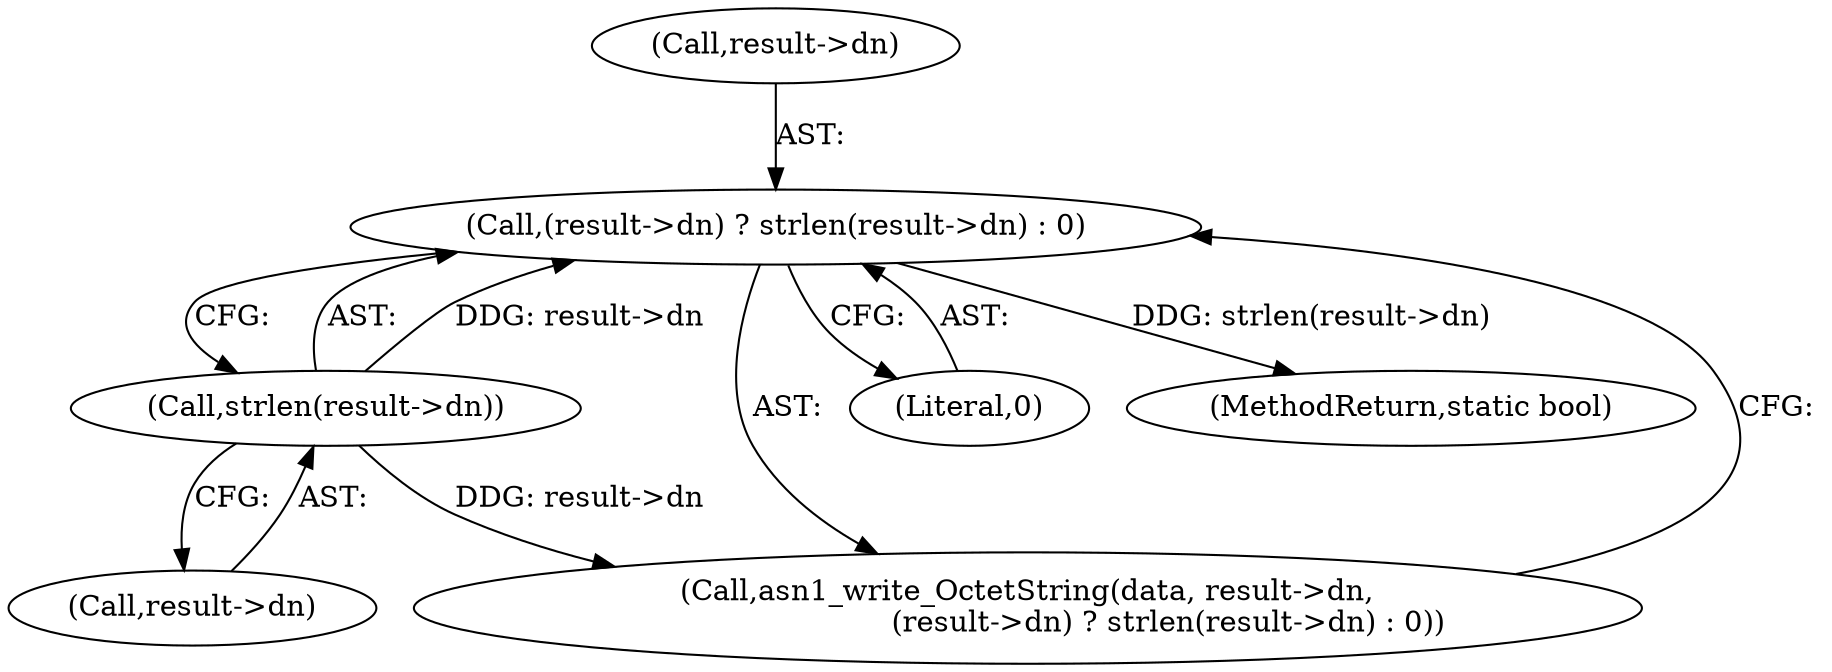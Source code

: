 digraph "0_samba_530d50a1abdcdf4d1775652d4c456c1274d83d8d_0@pointer" {
"1000120" [label="(Call,(result->dn) ? strlen(result->dn) : 0)"];
"1000124" [label="(Call,strlen(result->dn))"];
"1000120" [label="(Call,(result->dn) ? strlen(result->dn) : 0)"];
"1000124" [label="(Call,strlen(result->dn))"];
"1000115" [label="(Call,asn1_write_OctetString(data, result->dn,\n                              (result->dn) ? strlen(result->dn) : 0))"];
"1000121" [label="(Call,result->dn)"];
"1000125" [label="(Call,result->dn)"];
"1000128" [label="(Literal,0)"];
"1000183" [label="(MethodReturn,static bool)"];
"1000120" -> "1000115"  [label="AST: "];
"1000120" -> "1000124"  [label="CFG: "];
"1000120" -> "1000128"  [label="CFG: "];
"1000121" -> "1000120"  [label="AST: "];
"1000124" -> "1000120"  [label="AST: "];
"1000128" -> "1000120"  [label="AST: "];
"1000115" -> "1000120"  [label="CFG: "];
"1000120" -> "1000183"  [label="DDG: strlen(result->dn)"];
"1000124" -> "1000120"  [label="DDG: result->dn"];
"1000124" -> "1000125"  [label="CFG: "];
"1000125" -> "1000124"  [label="AST: "];
"1000124" -> "1000115"  [label="DDG: result->dn"];
}
